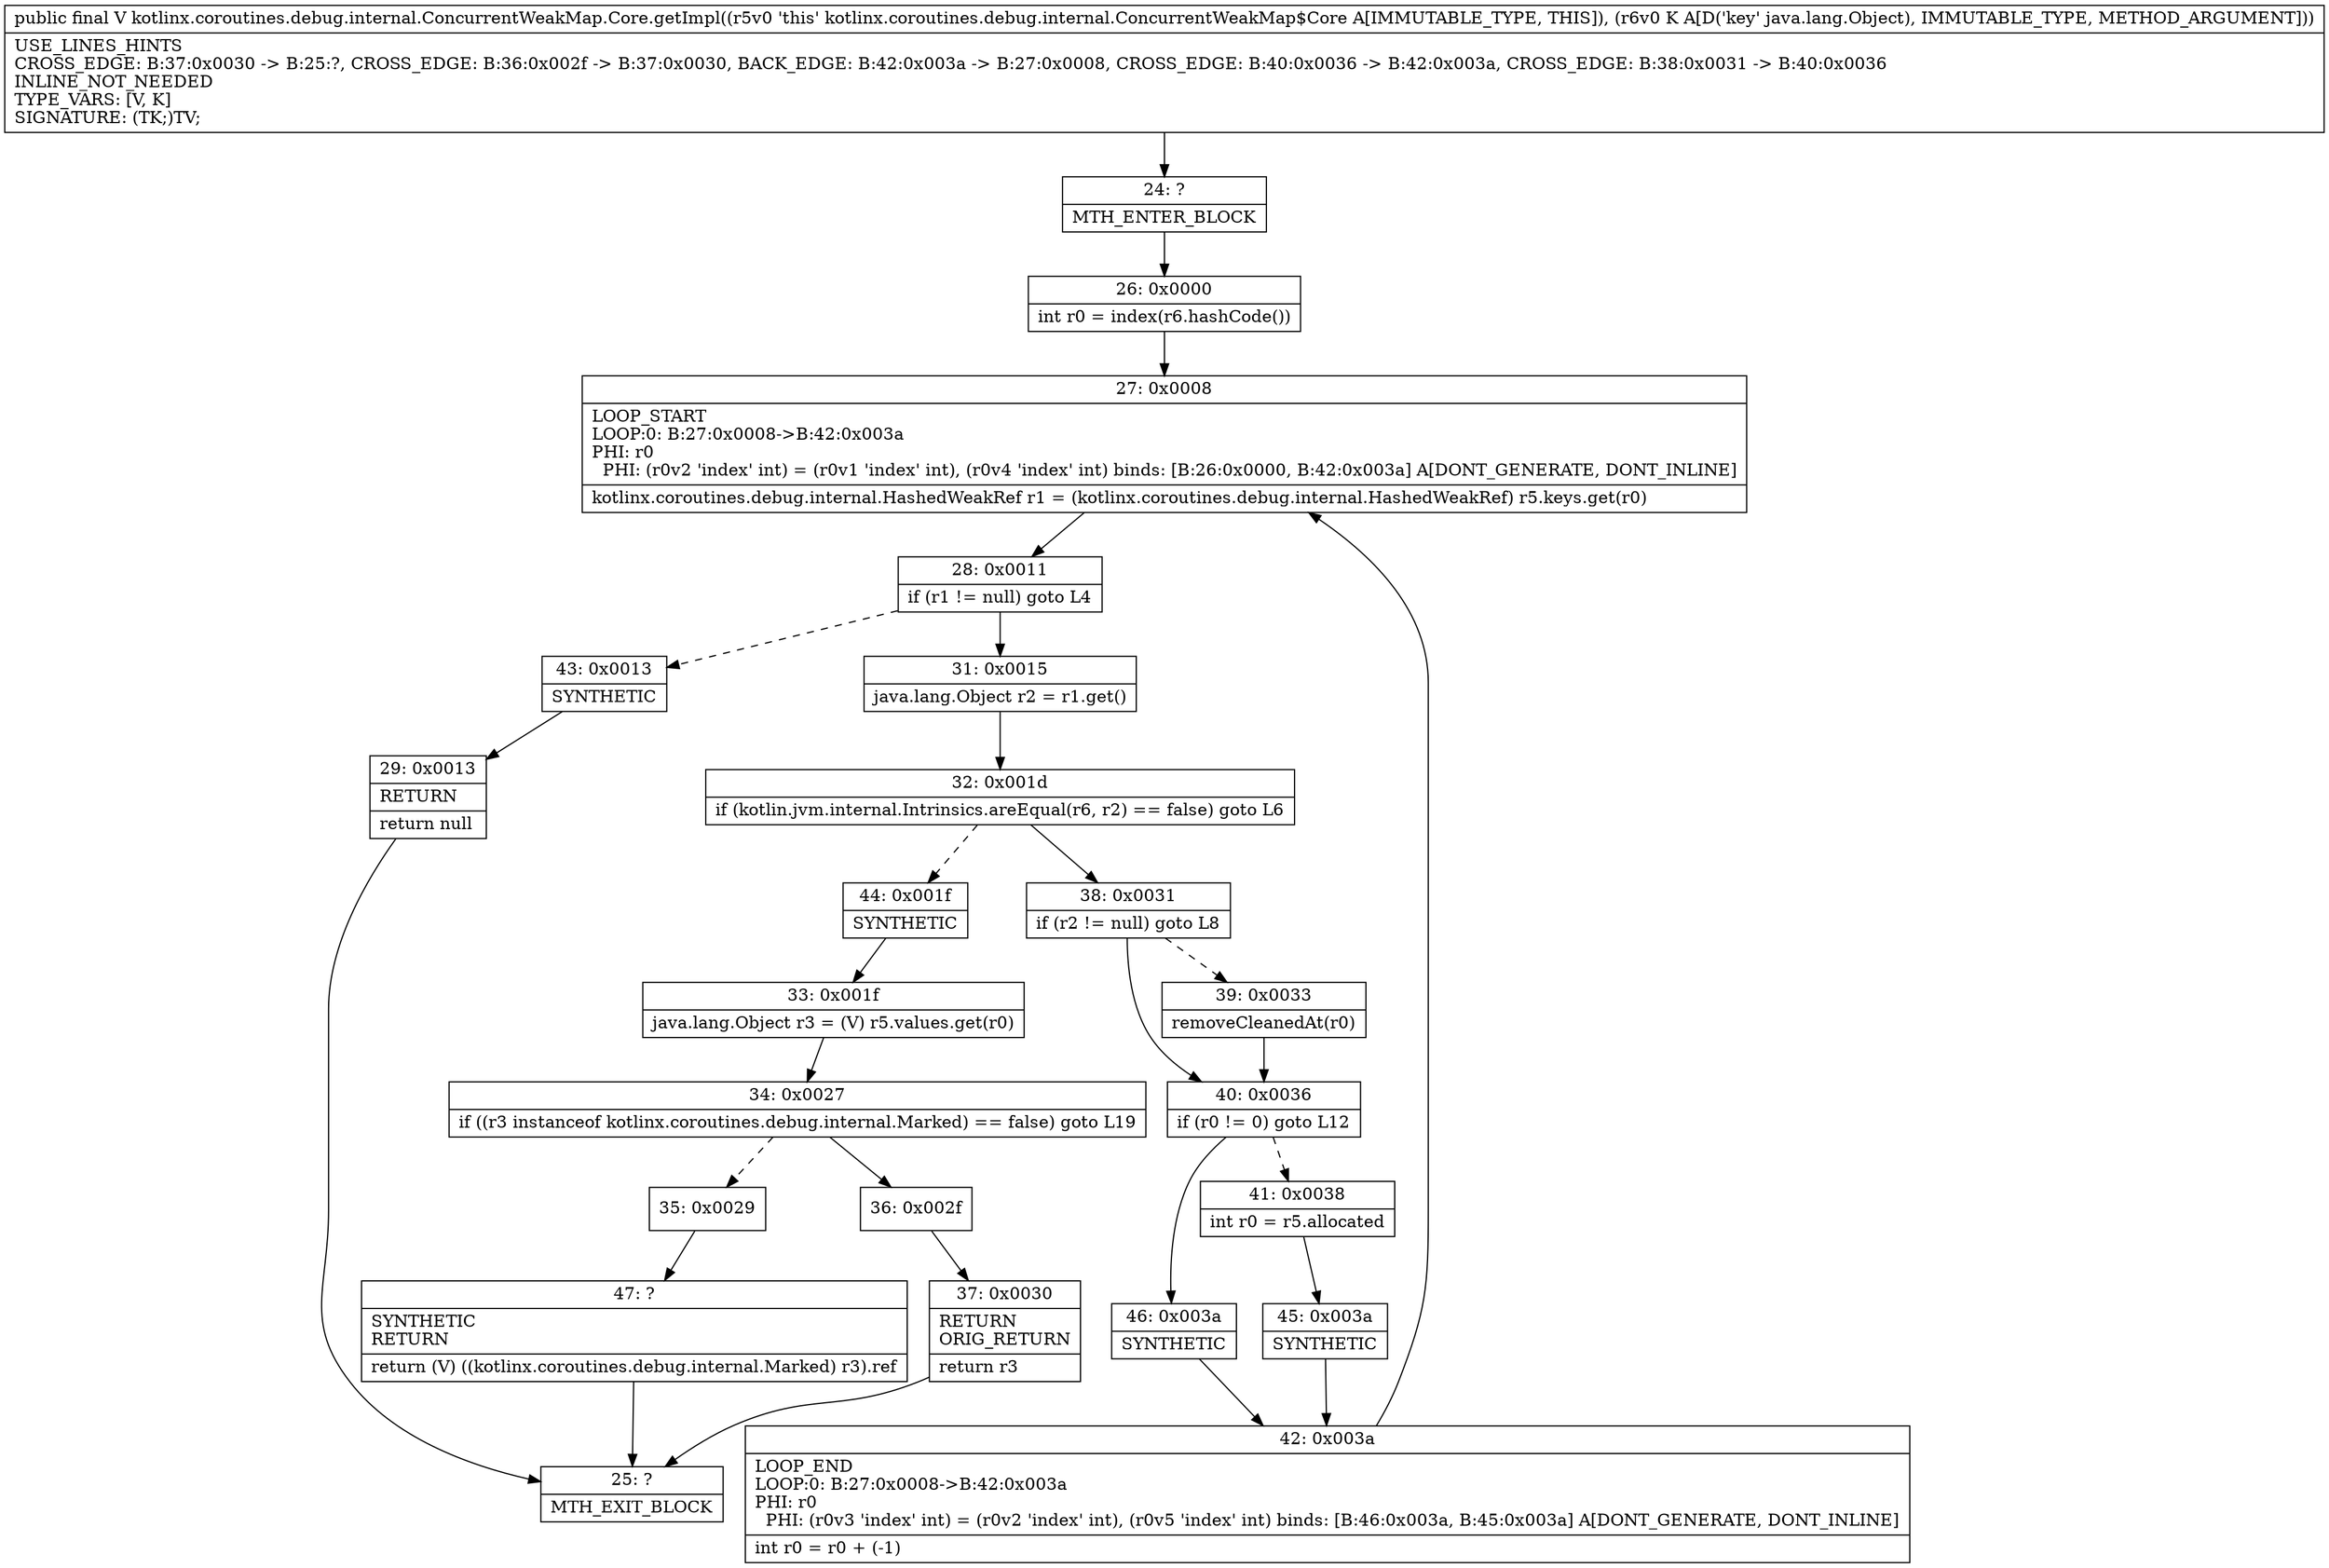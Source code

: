 digraph "CFG forkotlinx.coroutines.debug.internal.ConcurrentWeakMap.Core.getImpl(Ljava\/lang\/Object;)Ljava\/lang\/Object;" {
Node_24 [shape=record,label="{24\:\ ?|MTH_ENTER_BLOCK\l}"];
Node_26 [shape=record,label="{26\:\ 0x0000|int r0 = index(r6.hashCode())\l}"];
Node_27 [shape=record,label="{27\:\ 0x0008|LOOP_START\lLOOP:0: B:27:0x0008\-\>B:42:0x003a\lPHI: r0 \l  PHI: (r0v2 'index' int) = (r0v1 'index' int), (r0v4 'index' int) binds: [B:26:0x0000, B:42:0x003a] A[DONT_GENERATE, DONT_INLINE]\l|kotlinx.coroutines.debug.internal.HashedWeakRef r1 = (kotlinx.coroutines.debug.internal.HashedWeakRef) r5.keys.get(r0)\l}"];
Node_28 [shape=record,label="{28\:\ 0x0011|if (r1 != null) goto L4\l}"];
Node_31 [shape=record,label="{31\:\ 0x0015|java.lang.Object r2 = r1.get()\l}"];
Node_32 [shape=record,label="{32\:\ 0x001d|if (kotlin.jvm.internal.Intrinsics.areEqual(r6, r2) == false) goto L6\l}"];
Node_38 [shape=record,label="{38\:\ 0x0031|if (r2 != null) goto L8\l}"];
Node_39 [shape=record,label="{39\:\ 0x0033|removeCleanedAt(r0)\l}"];
Node_40 [shape=record,label="{40\:\ 0x0036|if (r0 != 0) goto L12\l}"];
Node_41 [shape=record,label="{41\:\ 0x0038|int r0 = r5.allocated\l}"];
Node_45 [shape=record,label="{45\:\ 0x003a|SYNTHETIC\l}"];
Node_42 [shape=record,label="{42\:\ 0x003a|LOOP_END\lLOOP:0: B:27:0x0008\-\>B:42:0x003a\lPHI: r0 \l  PHI: (r0v3 'index' int) = (r0v2 'index' int), (r0v5 'index' int) binds: [B:46:0x003a, B:45:0x003a] A[DONT_GENERATE, DONT_INLINE]\l|int r0 = r0 + (\-1)\l}"];
Node_46 [shape=record,label="{46\:\ 0x003a|SYNTHETIC\l}"];
Node_44 [shape=record,label="{44\:\ 0x001f|SYNTHETIC\l}"];
Node_33 [shape=record,label="{33\:\ 0x001f|java.lang.Object r3 = (V) r5.values.get(r0)\l}"];
Node_34 [shape=record,label="{34\:\ 0x0027|if ((r3 instanceof kotlinx.coroutines.debug.internal.Marked) == false) goto L19\l}"];
Node_35 [shape=record,label="{35\:\ 0x0029}"];
Node_47 [shape=record,label="{47\:\ ?|SYNTHETIC\lRETURN\l|return (V) ((kotlinx.coroutines.debug.internal.Marked) r3).ref\l}"];
Node_25 [shape=record,label="{25\:\ ?|MTH_EXIT_BLOCK\l}"];
Node_36 [shape=record,label="{36\:\ 0x002f}"];
Node_37 [shape=record,label="{37\:\ 0x0030|RETURN\lORIG_RETURN\l|return r3\l}"];
Node_43 [shape=record,label="{43\:\ 0x0013|SYNTHETIC\l}"];
Node_29 [shape=record,label="{29\:\ 0x0013|RETURN\l|return null\l}"];
MethodNode[shape=record,label="{public final V kotlinx.coroutines.debug.internal.ConcurrentWeakMap.Core.getImpl((r5v0 'this' kotlinx.coroutines.debug.internal.ConcurrentWeakMap$Core A[IMMUTABLE_TYPE, THIS]), (r6v0 K A[D('key' java.lang.Object), IMMUTABLE_TYPE, METHOD_ARGUMENT]))  | USE_LINES_HINTS\lCROSS_EDGE: B:37:0x0030 \-\> B:25:?, CROSS_EDGE: B:36:0x002f \-\> B:37:0x0030, BACK_EDGE: B:42:0x003a \-\> B:27:0x0008, CROSS_EDGE: B:40:0x0036 \-\> B:42:0x003a, CROSS_EDGE: B:38:0x0031 \-\> B:40:0x0036\lINLINE_NOT_NEEDED\lTYPE_VARS: [V, K]\lSIGNATURE: (TK;)TV;\l}"];
MethodNode -> Node_24;Node_24 -> Node_26;
Node_26 -> Node_27;
Node_27 -> Node_28;
Node_28 -> Node_31;
Node_28 -> Node_43[style=dashed];
Node_31 -> Node_32;
Node_32 -> Node_38;
Node_32 -> Node_44[style=dashed];
Node_38 -> Node_39[style=dashed];
Node_38 -> Node_40;
Node_39 -> Node_40;
Node_40 -> Node_41[style=dashed];
Node_40 -> Node_46;
Node_41 -> Node_45;
Node_45 -> Node_42;
Node_42 -> Node_27;
Node_46 -> Node_42;
Node_44 -> Node_33;
Node_33 -> Node_34;
Node_34 -> Node_35[style=dashed];
Node_34 -> Node_36;
Node_35 -> Node_47;
Node_47 -> Node_25;
Node_36 -> Node_37;
Node_37 -> Node_25;
Node_43 -> Node_29;
Node_29 -> Node_25;
}

